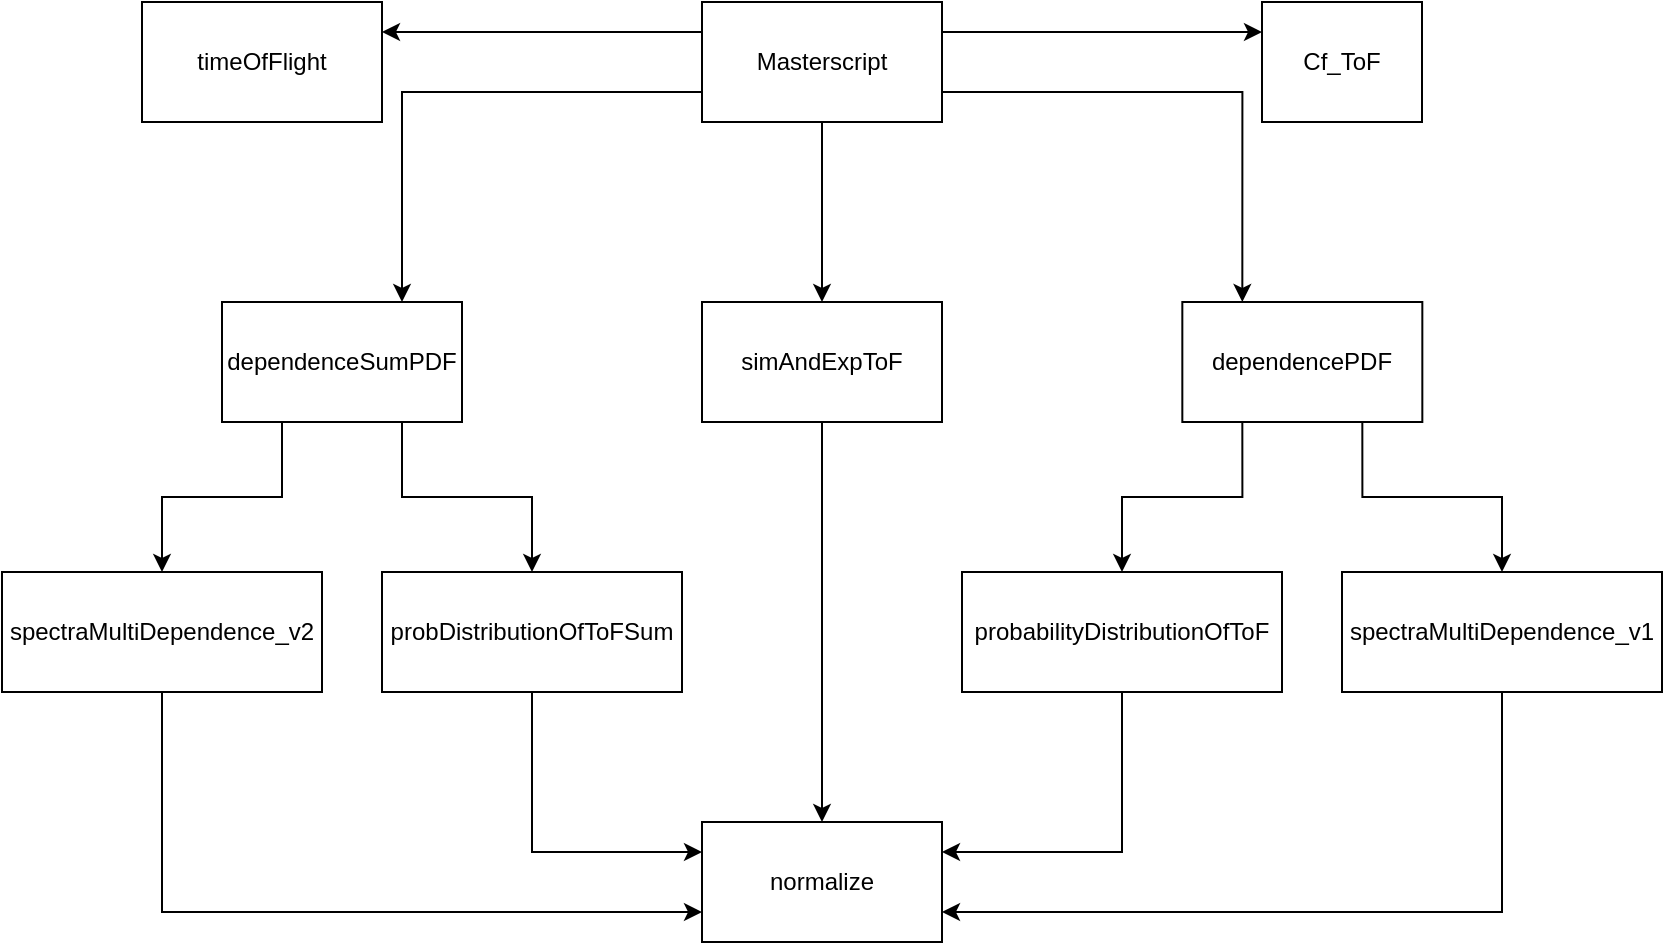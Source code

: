 <mxfile pages="1" version="11.2.3" type="google"><diagram id="yKtL8OmCgOMF3i7CjoqB" name="Page-1"><mxGraphModel dx="835" dy="644" grid="1" gridSize="10" guides="1" tooltips="1" connect="1" arrows="1" fold="1" page="1" pageScale="1" pageWidth="850" pageHeight="1100" math="0" shadow="0"><root><mxCell id="0"/><mxCell id="1" parent="0"/><mxCell id="QU7ZliYeVK4aOZkviCDs-26" style="edgeStyle=orthogonalEdgeStyle;rounded=0;orthogonalLoop=1;jettySize=auto;html=1;exitX=0;exitY=0.75;exitDx=0;exitDy=0;entryX=0.75;entryY=0;entryDx=0;entryDy=0;" edge="1" parent="1" source="QU7ZliYeVK4aOZkviCDs-2" target="QU7ZliYeVK4aOZkviCDs-17"><mxGeometry relative="1" as="geometry"/></mxCell><mxCell id="QU7ZliYeVK4aOZkviCDs-27" style="edgeStyle=orthogonalEdgeStyle;rounded=0;orthogonalLoop=1;jettySize=auto;html=1;exitX=0.5;exitY=1;exitDx=0;exitDy=0;entryX=0.5;entryY=0;entryDx=0;entryDy=0;" edge="1" parent="1" source="QU7ZliYeVK4aOZkviCDs-2" target="QU7ZliYeVK4aOZkviCDs-19"><mxGeometry relative="1" as="geometry"/></mxCell><mxCell id="QU7ZliYeVK4aOZkviCDs-28" style="edgeStyle=orthogonalEdgeStyle;rounded=0;orthogonalLoop=1;jettySize=auto;html=1;exitX=1;exitY=0.75;exitDx=0;exitDy=0;entryX=0.25;entryY=0;entryDx=0;entryDy=0;" edge="1" parent="1" source="QU7ZliYeVK4aOZkviCDs-2" target="QU7ZliYeVK4aOZkviCDs-21"><mxGeometry relative="1" as="geometry"/></mxCell><mxCell id="QU7ZliYeVK4aOZkviCDs-29" style="edgeStyle=orthogonalEdgeStyle;rounded=0;orthogonalLoop=1;jettySize=auto;html=1;exitX=1;exitY=0.25;exitDx=0;exitDy=0;entryX=0;entryY=0.25;entryDx=0;entryDy=0;" edge="1" parent="1" source="QU7ZliYeVK4aOZkviCDs-2" target="QU7ZliYeVK4aOZkviCDs-20"><mxGeometry relative="1" as="geometry"/></mxCell><mxCell id="QU7ZliYeVK4aOZkviCDs-30" style="edgeStyle=orthogonalEdgeStyle;rounded=0;orthogonalLoop=1;jettySize=auto;html=1;exitX=0;exitY=0.25;exitDx=0;exitDy=0;entryX=1;entryY=0.25;entryDx=0;entryDy=0;" edge="1" parent="1" source="QU7ZliYeVK4aOZkviCDs-2" target="QU7ZliYeVK4aOZkviCDs-18"><mxGeometry relative="1" as="geometry"/></mxCell><mxCell id="QU7ZliYeVK4aOZkviCDs-2" value="" style="rounded=0;whiteSpace=wrap;html=1;" vertex="1" parent="1"><mxGeometry x="360" y="40" width="120" height="60" as="geometry"/></mxCell><mxCell id="QU7ZliYeVK4aOZkviCDs-1" value="Masterscript" style="text;html=1;strokeColor=none;fillColor=none;align=center;verticalAlign=middle;whiteSpace=wrap;rounded=0;" vertex="1" parent="1"><mxGeometry x="390" y="50" width="60" height="40" as="geometry"/></mxCell><mxCell id="QU7ZliYeVK4aOZkviCDs-15" value="" style="edgeStyle=orthogonalEdgeStyle;rounded=0;orthogonalLoop=1;jettySize=auto;html=1;entryX=0.5;entryY=1;entryDx=0;entryDy=0;exitX=0.5;exitY=1;exitDx=0;exitDy=0;" edge="1" parent="1" source="QU7ZliYeVK4aOZkviCDs-13" target="QU7ZliYeVK4aOZkviCDs-13"><mxGeometry relative="1" as="geometry"><mxPoint x="90" y="360" as="targetPoint"/></mxGeometry></mxCell><mxCell id="QU7ZliYeVK4aOZkviCDs-39" style="edgeStyle=orthogonalEdgeStyle;rounded=0;orthogonalLoop=1;jettySize=auto;html=1;exitX=0.5;exitY=1;exitDx=0;exitDy=0;entryX=0;entryY=0.75;entryDx=0;entryDy=0;" edge="1" parent="1" source="QU7ZliYeVK4aOZkviCDs-13" target="QU7ZliYeVK4aOZkviCDs-24"><mxGeometry relative="1" as="geometry"/></mxCell><mxCell id="QU7ZliYeVK4aOZkviCDs-13" value="&lt;span style=&quot;white-space: normal&quot;&gt;spectraMultiDependence_v2&lt;/span&gt;" style="rounded=0;whiteSpace=wrap;html=1;" vertex="1" parent="1"><mxGeometry x="10" y="325" width="160" height="60" as="geometry"/></mxCell><mxCell id="QU7ZliYeVK4aOZkviCDs-38" style="edgeStyle=orthogonalEdgeStyle;rounded=0;orthogonalLoop=1;jettySize=auto;html=1;exitX=0.5;exitY=1;exitDx=0;exitDy=0;entryX=0;entryY=0.25;entryDx=0;entryDy=0;" edge="1" parent="1" source="QU7ZliYeVK4aOZkviCDs-16" target="QU7ZliYeVK4aOZkviCDs-24"><mxGeometry relative="1" as="geometry"/></mxCell><mxCell id="QU7ZliYeVK4aOZkviCDs-16" value="&lt;span style=&quot;white-space: normal&quot;&gt;probDistributionOfToFSum&lt;/span&gt;" style="rounded=0;whiteSpace=wrap;html=1;" vertex="1" parent="1"><mxGeometry x="200" y="325" width="150" height="60" as="geometry"/></mxCell><mxCell id="QU7ZliYeVK4aOZkviCDs-31" style="edgeStyle=orthogonalEdgeStyle;rounded=0;orthogonalLoop=1;jettySize=auto;html=1;exitX=0.25;exitY=1;exitDx=0;exitDy=0;entryX=0.5;entryY=0;entryDx=0;entryDy=0;" edge="1" parent="1" source="QU7ZliYeVK4aOZkviCDs-17" target="QU7ZliYeVK4aOZkviCDs-13"><mxGeometry relative="1" as="geometry"/></mxCell><mxCell id="QU7ZliYeVK4aOZkviCDs-32" style="edgeStyle=orthogonalEdgeStyle;rounded=0;orthogonalLoop=1;jettySize=auto;html=1;exitX=0.75;exitY=1;exitDx=0;exitDy=0;entryX=0.5;entryY=0;entryDx=0;entryDy=0;" edge="1" parent="1" source="QU7ZliYeVK4aOZkviCDs-17" target="QU7ZliYeVK4aOZkviCDs-16"><mxGeometry relative="1" as="geometry"/></mxCell><mxCell id="QU7ZliYeVK4aOZkviCDs-17" value="&lt;span style=&quot;white-space: normal&quot;&gt;dependenceSumPDF&lt;/span&gt;" style="rounded=0;whiteSpace=wrap;html=1;" vertex="1" parent="1"><mxGeometry x="120" y="190" width="120" height="60" as="geometry"/></mxCell><mxCell id="QU7ZliYeVK4aOZkviCDs-18" value="&lt;span style=&quot;white-space: normal&quot;&gt;timeOfFlight&lt;/span&gt;" style="rounded=0;whiteSpace=wrap;html=1;" vertex="1" parent="1"><mxGeometry x="80" y="40" width="120" height="60" as="geometry"/></mxCell><mxCell id="QU7ZliYeVK4aOZkviCDs-40" style="edgeStyle=orthogonalEdgeStyle;rounded=0;orthogonalLoop=1;jettySize=auto;html=1;exitX=0.5;exitY=1;exitDx=0;exitDy=0;" edge="1" parent="1" source="QU7ZliYeVK4aOZkviCDs-19" target="QU7ZliYeVK4aOZkviCDs-24"><mxGeometry relative="1" as="geometry"/></mxCell><mxCell id="QU7ZliYeVK4aOZkviCDs-19" value="&lt;span style=&quot;white-space: normal&quot;&gt;simAndExpToF&lt;/span&gt;" style="rounded=0;whiteSpace=wrap;html=1;" vertex="1" parent="1"><mxGeometry x="360" y="190" width="120" height="60" as="geometry"/></mxCell><mxCell id="QU7ZliYeVK4aOZkviCDs-20" value="&lt;span style=&quot;white-space: normal&quot;&gt;Cf_ToF&lt;/span&gt;" style="rounded=0;whiteSpace=wrap;html=1;" vertex="1" parent="1"><mxGeometry x="640" y="40" width="80" height="60" as="geometry"/></mxCell><mxCell id="QU7ZliYeVK4aOZkviCDs-33" style="edgeStyle=orthogonalEdgeStyle;rounded=0;orthogonalLoop=1;jettySize=auto;html=1;exitX=0.25;exitY=1;exitDx=0;exitDy=0;entryX=0.5;entryY=0;entryDx=0;entryDy=0;" edge="1" parent="1" source="QU7ZliYeVK4aOZkviCDs-21" target="QU7ZliYeVK4aOZkviCDs-22"><mxGeometry relative="1" as="geometry"/></mxCell><mxCell id="QU7ZliYeVK4aOZkviCDs-34" style="edgeStyle=orthogonalEdgeStyle;rounded=0;orthogonalLoop=1;jettySize=auto;html=1;exitX=0.75;exitY=1;exitDx=0;exitDy=0;" edge="1" parent="1" source="QU7ZliYeVK4aOZkviCDs-21" target="QU7ZliYeVK4aOZkviCDs-23"><mxGeometry relative="1" as="geometry"/></mxCell><mxCell id="QU7ZliYeVK4aOZkviCDs-21" value="&lt;span style=&quot;white-space: normal&quot;&gt;dependencePDF&lt;/span&gt;" style="rounded=0;whiteSpace=wrap;html=1;" vertex="1" parent="1"><mxGeometry x="600.167" y="190" width="120" height="60" as="geometry"/></mxCell><mxCell id="QU7ZliYeVK4aOZkviCDs-36" style="edgeStyle=orthogonalEdgeStyle;rounded=0;orthogonalLoop=1;jettySize=auto;html=1;exitX=0.5;exitY=1;exitDx=0;exitDy=0;entryX=1;entryY=0.25;entryDx=0;entryDy=0;" edge="1" parent="1" source="QU7ZliYeVK4aOZkviCDs-22" target="QU7ZliYeVK4aOZkviCDs-24"><mxGeometry relative="1" as="geometry"/></mxCell><mxCell id="QU7ZliYeVK4aOZkviCDs-22" value="&lt;span style=&quot;white-space: normal&quot;&gt;probabilityDistributionOfToF&lt;/span&gt;" style="rounded=0;whiteSpace=wrap;html=1;" vertex="1" parent="1"><mxGeometry x="490" y="325" width="160" height="60" as="geometry"/></mxCell><mxCell id="QU7ZliYeVK4aOZkviCDs-37" style="edgeStyle=orthogonalEdgeStyle;rounded=0;orthogonalLoop=1;jettySize=auto;html=1;exitX=0.5;exitY=1;exitDx=0;exitDy=0;entryX=1;entryY=0.75;entryDx=0;entryDy=0;" edge="1" parent="1" source="QU7ZliYeVK4aOZkviCDs-23" target="QU7ZliYeVK4aOZkviCDs-24"><mxGeometry relative="1" as="geometry"/></mxCell><mxCell id="QU7ZliYeVK4aOZkviCDs-23" value="&lt;span style=&quot;white-space: normal&quot;&gt;spectraMultiDependence_v1&lt;/span&gt;" style="rounded=0;whiteSpace=wrap;html=1;" vertex="1" parent="1"><mxGeometry x="680" y="325" width="160" height="60" as="geometry"/></mxCell><mxCell id="QU7ZliYeVK4aOZkviCDs-24" value="&lt;span style=&quot;white-space: normal&quot;&gt;normalize&lt;/span&gt;" style="rounded=0;whiteSpace=wrap;html=1;" vertex="1" parent="1"><mxGeometry x="360" y="450" width="120" height="60" as="geometry"/></mxCell></root></mxGraphModel></diagram></mxfile>
